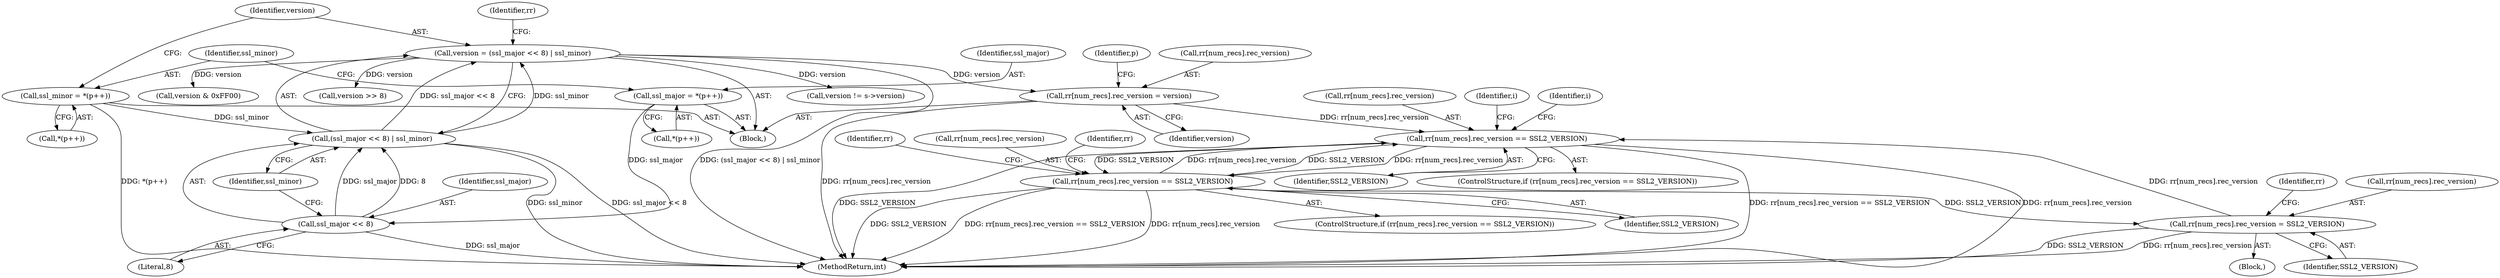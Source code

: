 digraph "0_openssl_4ad93618d26a3ea23d36ad5498ff4f59eff3a4d2_1@array" {
"1000378" [label="(Call,rr[num_recs].rec_version = version)"];
"1000371" [label="(Call,version = (ssl_major << 8) | ssl_minor)"];
"1000373" [label="(Call,(ssl_major << 8) | ssl_minor)"];
"1000374" [label="(Call,ssl_major << 8)"];
"1000361" [label="(Call,ssl_major = *(p++))"];
"1000366" [label="(Call,ssl_minor = *(p++))"];
"1000557" [label="(Call,rr[num_recs].rec_version == SSL2_VERSION)"];
"1000611" [label="(Call,rr[num_recs].rec_version == SSL2_VERSION)"];
"1000277" [label="(Call,rr[num_recs].rec_version = SSL2_VERSION)"];
"1000379" [label="(Call,rr[num_recs].rec_version)"];
"1000371" [label="(Call,version = (ssl_major << 8) | ssl_minor)"];
"1000368" [label="(Call,*(p++))"];
"1000269" [label="(Block,)"];
"1000287" [label="(Identifier,rr)"];
"1000372" [label="(Identifier,version)"];
"1000579" [label="(Identifier,i)"];
"1000558" [label="(Call,rr[num_recs].rec_version)"];
"1000362" [label="(Identifier,ssl_major)"];
"1000638" [label="(Identifier,rr)"];
"1000556" [label="(ControlStructure,if (rr[num_recs].rec_version == SSL2_VERSION))"];
"1000617" [label="(Identifier,SSL2_VERSION)"];
"1000278" [label="(Call,rr[num_recs].rec_version)"];
"1000361" [label="(Call,ssl_major = *(p++))"];
"1000373" [label="(Call,(ssl_major << 8) | ssl_minor)"];
"1000610" [label="(ControlStructure,if (rr[num_recs].rec_version == SSL2_VERSION))"];
"1000367" [label="(Identifier,ssl_minor)"];
"1000612" [label="(Call,rr[num_recs].rec_version)"];
"1000398" [label="(Call,version != s->version)"];
"1001197" [label="(MethodReturn,int)"];
"1000277" [label="(Call,rr[num_recs].rec_version = SSL2_VERSION)"];
"1000622" [label="(Identifier,rr)"];
"1000366" [label="(Call,ssl_minor = *(p++))"];
"1000377" [label="(Identifier,ssl_minor)"];
"1000563" [label="(Identifier,SSL2_VERSION)"];
"1000378" [label="(Call,rr[num_recs].rec_version = version)"];
"1000557" [label="(Call,rr[num_recs].rec_version == SSL2_VERSION)"];
"1000374" [label="(Call,ssl_major << 8)"];
"1000337" [label="(Block,)"];
"1000566" [label="(Identifier,i)"];
"1000449" [label="(Call,version >> 8)"];
"1000363" [label="(Call,*(p++))"];
"1000381" [label="(Identifier,rr)"];
"1000386" [label="(Identifier,p)"];
"1000384" [label="(Identifier,version)"];
"1000375" [label="(Identifier,ssl_major)"];
"1000283" [label="(Identifier,SSL2_VERSION)"];
"1000376" [label="(Literal,8)"];
"1000611" [label="(Call,rr[num_recs].rec_version == SSL2_VERSION)"];
"1000415" [label="(Call,version & 0xFF00)"];
"1000378" -> "1000337"  [label="AST: "];
"1000378" -> "1000384"  [label="CFG: "];
"1000379" -> "1000378"  [label="AST: "];
"1000384" -> "1000378"  [label="AST: "];
"1000386" -> "1000378"  [label="CFG: "];
"1000378" -> "1001197"  [label="DDG: rr[num_recs].rec_version"];
"1000371" -> "1000378"  [label="DDG: version"];
"1000378" -> "1000557"  [label="DDG: rr[num_recs].rec_version"];
"1000371" -> "1000337"  [label="AST: "];
"1000371" -> "1000373"  [label="CFG: "];
"1000372" -> "1000371"  [label="AST: "];
"1000373" -> "1000371"  [label="AST: "];
"1000381" -> "1000371"  [label="CFG: "];
"1000371" -> "1001197"  [label="DDG: (ssl_major << 8) | ssl_minor"];
"1000373" -> "1000371"  [label="DDG: ssl_major << 8"];
"1000373" -> "1000371"  [label="DDG: ssl_minor"];
"1000371" -> "1000398"  [label="DDG: version"];
"1000371" -> "1000415"  [label="DDG: version"];
"1000371" -> "1000449"  [label="DDG: version"];
"1000373" -> "1000377"  [label="CFG: "];
"1000374" -> "1000373"  [label="AST: "];
"1000377" -> "1000373"  [label="AST: "];
"1000373" -> "1001197"  [label="DDG: ssl_minor"];
"1000373" -> "1001197"  [label="DDG: ssl_major << 8"];
"1000374" -> "1000373"  [label="DDG: ssl_major"];
"1000374" -> "1000373"  [label="DDG: 8"];
"1000366" -> "1000373"  [label="DDG: ssl_minor"];
"1000374" -> "1000376"  [label="CFG: "];
"1000375" -> "1000374"  [label="AST: "];
"1000376" -> "1000374"  [label="AST: "];
"1000377" -> "1000374"  [label="CFG: "];
"1000374" -> "1001197"  [label="DDG: ssl_major"];
"1000361" -> "1000374"  [label="DDG: ssl_major"];
"1000361" -> "1000337"  [label="AST: "];
"1000361" -> "1000363"  [label="CFG: "];
"1000362" -> "1000361"  [label="AST: "];
"1000363" -> "1000361"  [label="AST: "];
"1000367" -> "1000361"  [label="CFG: "];
"1000366" -> "1000337"  [label="AST: "];
"1000366" -> "1000368"  [label="CFG: "];
"1000367" -> "1000366"  [label="AST: "];
"1000368" -> "1000366"  [label="AST: "];
"1000372" -> "1000366"  [label="CFG: "];
"1000366" -> "1001197"  [label="DDG: *(p++)"];
"1000557" -> "1000556"  [label="AST: "];
"1000557" -> "1000563"  [label="CFG: "];
"1000558" -> "1000557"  [label="AST: "];
"1000563" -> "1000557"  [label="AST: "];
"1000566" -> "1000557"  [label="CFG: "];
"1000579" -> "1000557"  [label="CFG: "];
"1000557" -> "1001197"  [label="DDG: SSL2_VERSION"];
"1000557" -> "1001197"  [label="DDG: rr[num_recs].rec_version == SSL2_VERSION"];
"1000557" -> "1001197"  [label="DDG: rr[num_recs].rec_version"];
"1000277" -> "1000557"  [label="DDG: rr[num_recs].rec_version"];
"1000611" -> "1000557"  [label="DDG: rr[num_recs].rec_version"];
"1000611" -> "1000557"  [label="DDG: SSL2_VERSION"];
"1000557" -> "1000611"  [label="DDG: rr[num_recs].rec_version"];
"1000557" -> "1000611"  [label="DDG: SSL2_VERSION"];
"1000611" -> "1000610"  [label="AST: "];
"1000611" -> "1000617"  [label="CFG: "];
"1000612" -> "1000611"  [label="AST: "];
"1000617" -> "1000611"  [label="AST: "];
"1000622" -> "1000611"  [label="CFG: "];
"1000638" -> "1000611"  [label="CFG: "];
"1000611" -> "1001197"  [label="DDG: SSL2_VERSION"];
"1000611" -> "1001197"  [label="DDG: rr[num_recs].rec_version == SSL2_VERSION"];
"1000611" -> "1001197"  [label="DDG: rr[num_recs].rec_version"];
"1000611" -> "1000277"  [label="DDG: SSL2_VERSION"];
"1000277" -> "1000269"  [label="AST: "];
"1000277" -> "1000283"  [label="CFG: "];
"1000278" -> "1000277"  [label="AST: "];
"1000283" -> "1000277"  [label="AST: "];
"1000287" -> "1000277"  [label="CFG: "];
"1000277" -> "1001197"  [label="DDG: rr[num_recs].rec_version"];
"1000277" -> "1001197"  [label="DDG: SSL2_VERSION"];
}
